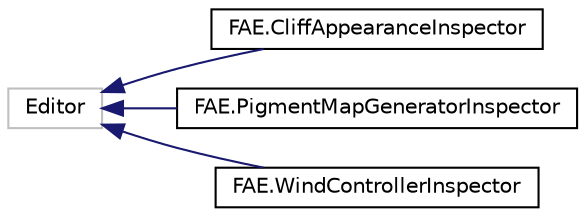 digraph "Graphical Class Hierarchy"
{
  edge [fontname="Helvetica",fontsize="10",labelfontname="Helvetica",labelfontsize="10"];
  node [fontname="Helvetica",fontsize="10",shape=record];
  rankdir="LR";
  Node58 [label="Editor",height=0.2,width=0.4,color="grey75", fillcolor="white", style="filled"];
  Node58 -> Node0 [dir="back",color="midnightblue",fontsize="10",style="solid",fontname="Helvetica"];
  Node0 [label="FAE.CliffAppearanceInspector",height=0.2,width=0.4,color="black", fillcolor="white", style="filled",URL="$class_f_a_e_1_1_cliff_appearance_inspector.html"];
  Node58 -> Node60 [dir="back",color="midnightblue",fontsize="10",style="solid",fontname="Helvetica"];
  Node60 [label="FAE.PigmentMapGeneratorInspector",height=0.2,width=0.4,color="black", fillcolor="white", style="filled",URL="$class_f_a_e_1_1_pigment_map_generator_inspector.html"];
  Node58 -> Node61 [dir="back",color="midnightblue",fontsize="10",style="solid",fontname="Helvetica"];
  Node61 [label="FAE.WindControllerInspector",height=0.2,width=0.4,color="black", fillcolor="white", style="filled",URL="$class_f_a_e_1_1_wind_controller_inspector.html"];
}
